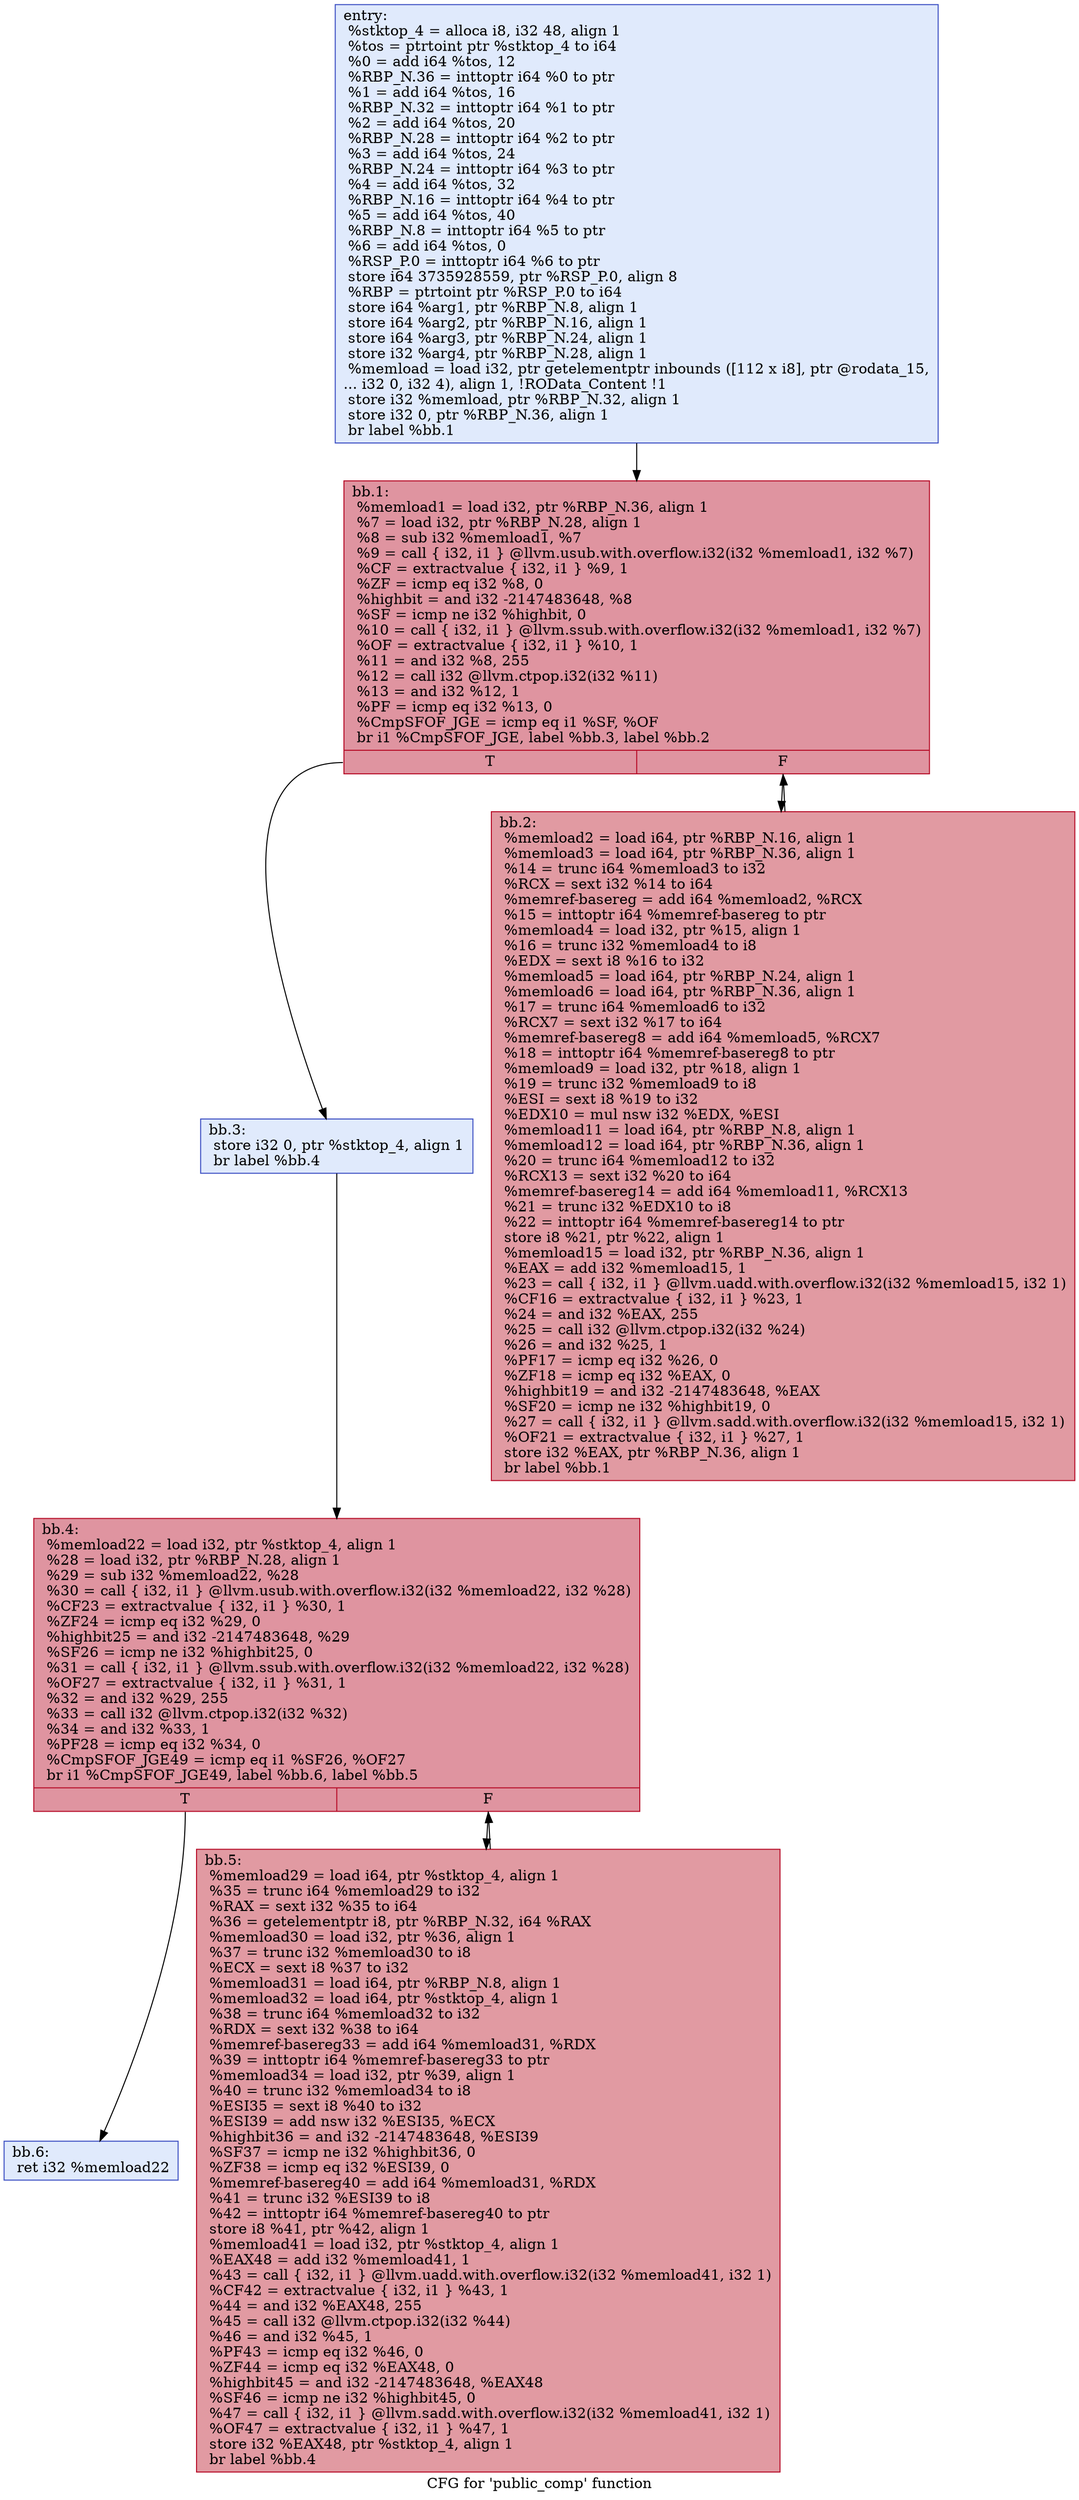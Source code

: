 digraph "CFG for 'public_comp' function" {
	label="CFG for 'public_comp' function";

	Node0x5565e7ba0000 [shape=record,color="#3d50c3ff", style=filled, fillcolor="#b9d0f970",label="{entry:\l  %stktop_4 = alloca i8, i32 48, align 1\l  %tos = ptrtoint ptr %stktop_4 to i64\l  %0 = add i64 %tos, 12\l  %RBP_N.36 = inttoptr i64 %0 to ptr\l  %1 = add i64 %tos, 16\l  %RBP_N.32 = inttoptr i64 %1 to ptr\l  %2 = add i64 %tos, 20\l  %RBP_N.28 = inttoptr i64 %2 to ptr\l  %3 = add i64 %tos, 24\l  %RBP_N.24 = inttoptr i64 %3 to ptr\l  %4 = add i64 %tos, 32\l  %RBP_N.16 = inttoptr i64 %4 to ptr\l  %5 = add i64 %tos, 40\l  %RBP_N.8 = inttoptr i64 %5 to ptr\l  %6 = add i64 %tos, 0\l  %RSP_P.0 = inttoptr i64 %6 to ptr\l  store i64 3735928559, ptr %RSP_P.0, align 8\l  %RBP = ptrtoint ptr %RSP_P.0 to i64\l  store i64 %arg1, ptr %RBP_N.8, align 1\l  store i64 %arg2, ptr %RBP_N.16, align 1\l  store i64 %arg3, ptr %RBP_N.24, align 1\l  store i32 %arg4, ptr %RBP_N.28, align 1\l  %memload = load i32, ptr getelementptr inbounds ([112 x i8], ptr @rodata_15,\l... i32 0, i32 4), align 1, !ROData_Content !1\l  store i32 %memload, ptr %RBP_N.32, align 1\l  store i32 0, ptr %RBP_N.36, align 1\l  br label %bb.1\l}"];
	Node0x5565e7ba0000 -> Node0x5565e7baa960;
	Node0x5565e7baa960 [shape=record,color="#b70d28ff", style=filled, fillcolor="#b70d2870",label="{bb.1:                                             \l  %memload1 = load i32, ptr %RBP_N.36, align 1\l  %7 = load i32, ptr %RBP_N.28, align 1\l  %8 = sub i32 %memload1, %7\l  %9 = call \{ i32, i1 \} @llvm.usub.with.overflow.i32(i32 %memload1, i32 %7)\l  %CF = extractvalue \{ i32, i1 \} %9, 1\l  %ZF = icmp eq i32 %8, 0\l  %highbit = and i32 -2147483648, %8\l  %SF = icmp ne i32 %highbit, 0\l  %10 = call \{ i32, i1 \} @llvm.ssub.with.overflow.i32(i32 %memload1, i32 %7)\l  %OF = extractvalue \{ i32, i1 \} %10, 1\l  %11 = and i32 %8, 255\l  %12 = call i32 @llvm.ctpop.i32(i32 %11)\l  %13 = and i32 %12, 1\l  %PF = icmp eq i32 %13, 0\l  %CmpSFOF_JGE = icmp eq i1 %SF, %OF\l  br i1 %CmpSFOF_JGE, label %bb.3, label %bb.2\l|{<s0>T|<s1>F}}"];
	Node0x5565e7baa960:s0 -> Node0x5565e7bab880;
	Node0x5565e7baa960:s1 -> Node0x5565e7bab8f0;
	Node0x5565e7bab8f0 [shape=record,color="#b70d28ff", style=filled, fillcolor="#bb1b2c70",label="{bb.2:                                             \l  %memload2 = load i64, ptr %RBP_N.16, align 1\l  %memload3 = load i64, ptr %RBP_N.36, align 1\l  %14 = trunc i64 %memload3 to i32\l  %RCX = sext i32 %14 to i64\l  %memref-basereg = add i64 %memload2, %RCX\l  %15 = inttoptr i64 %memref-basereg to ptr\l  %memload4 = load i32, ptr %15, align 1\l  %16 = trunc i32 %memload4 to i8\l  %EDX = sext i8 %16 to i32\l  %memload5 = load i64, ptr %RBP_N.24, align 1\l  %memload6 = load i64, ptr %RBP_N.36, align 1\l  %17 = trunc i64 %memload6 to i32\l  %RCX7 = sext i32 %17 to i64\l  %memref-basereg8 = add i64 %memload5, %RCX7\l  %18 = inttoptr i64 %memref-basereg8 to ptr\l  %memload9 = load i32, ptr %18, align 1\l  %19 = trunc i32 %memload9 to i8\l  %ESI = sext i8 %19 to i32\l  %EDX10 = mul nsw i32 %EDX, %ESI\l  %memload11 = load i64, ptr %RBP_N.8, align 1\l  %memload12 = load i64, ptr %RBP_N.36, align 1\l  %20 = trunc i64 %memload12 to i32\l  %RCX13 = sext i32 %20 to i64\l  %memref-basereg14 = add i64 %memload11, %RCX13\l  %21 = trunc i32 %EDX10 to i8\l  %22 = inttoptr i64 %memref-basereg14 to ptr\l  store i8 %21, ptr %22, align 1\l  %memload15 = load i32, ptr %RBP_N.36, align 1\l  %EAX = add i32 %memload15, 1\l  %23 = call \{ i32, i1 \} @llvm.uadd.with.overflow.i32(i32 %memload15, i32 1)\l  %CF16 = extractvalue \{ i32, i1 \} %23, 1\l  %24 = and i32 %EAX, 255\l  %25 = call i32 @llvm.ctpop.i32(i32 %24)\l  %26 = and i32 %25, 1\l  %PF17 = icmp eq i32 %26, 0\l  %ZF18 = icmp eq i32 %EAX, 0\l  %highbit19 = and i32 -2147483648, %EAX\l  %SF20 = icmp ne i32 %highbit19, 0\l  %27 = call \{ i32, i1 \} @llvm.sadd.with.overflow.i32(i32 %memload15, i32 1)\l  %OF21 = extractvalue \{ i32, i1 \} %27, 1\l  store i32 %EAX, ptr %RBP_N.36, align 1\l  br label %bb.1\l}"];
	Node0x5565e7bab8f0 -> Node0x5565e7baa960;
	Node0x5565e7bab880 [shape=record,color="#3d50c3ff", style=filled, fillcolor="#b9d0f970",label="{bb.3:                                             \l  store i32 0, ptr %stktop_4, align 1\l  br label %bb.4\l}"];
	Node0x5565e7bab880 -> Node0x5565e7badaa0;
	Node0x5565e7badaa0 [shape=record,color="#b70d28ff", style=filled, fillcolor="#b70d2870",label="{bb.4:                                             \l  %memload22 = load i32, ptr %stktop_4, align 1\l  %28 = load i32, ptr %RBP_N.28, align 1\l  %29 = sub i32 %memload22, %28\l  %30 = call \{ i32, i1 \} @llvm.usub.with.overflow.i32(i32 %memload22, i32 %28)\l  %CF23 = extractvalue \{ i32, i1 \} %30, 1\l  %ZF24 = icmp eq i32 %29, 0\l  %highbit25 = and i32 -2147483648, %29\l  %SF26 = icmp ne i32 %highbit25, 0\l  %31 = call \{ i32, i1 \} @llvm.ssub.with.overflow.i32(i32 %memload22, i32 %28)\l  %OF27 = extractvalue \{ i32, i1 \} %31, 1\l  %32 = and i32 %29, 255\l  %33 = call i32 @llvm.ctpop.i32(i32 %32)\l  %34 = and i32 %33, 1\l  %PF28 = icmp eq i32 %34, 0\l  %CmpSFOF_JGE49 = icmp eq i1 %SF26, %OF27\l  br i1 %CmpSFOF_JGE49, label %bb.6, label %bb.5\l|{<s0>T|<s1>F}}"];
	Node0x5565e7badaa0:s0 -> Node0x5565e7bae7d0;
	Node0x5565e7badaa0:s1 -> Node0x5565e7bae840;
	Node0x5565e7bae840 [shape=record,color="#b70d28ff", style=filled, fillcolor="#bb1b2c70",label="{bb.5:                                             \l  %memload29 = load i64, ptr %stktop_4, align 1\l  %35 = trunc i64 %memload29 to i32\l  %RAX = sext i32 %35 to i64\l  %36 = getelementptr i8, ptr %RBP_N.32, i64 %RAX\l  %memload30 = load i32, ptr %36, align 1\l  %37 = trunc i32 %memload30 to i8\l  %ECX = sext i8 %37 to i32\l  %memload31 = load i64, ptr %RBP_N.8, align 1\l  %memload32 = load i64, ptr %stktop_4, align 1\l  %38 = trunc i64 %memload32 to i32\l  %RDX = sext i32 %38 to i64\l  %memref-basereg33 = add i64 %memload31, %RDX\l  %39 = inttoptr i64 %memref-basereg33 to ptr\l  %memload34 = load i32, ptr %39, align 1\l  %40 = trunc i32 %memload34 to i8\l  %ESI35 = sext i8 %40 to i32\l  %ESI39 = add nsw i32 %ESI35, %ECX\l  %highbit36 = and i32 -2147483648, %ESI39\l  %SF37 = icmp ne i32 %highbit36, 0\l  %ZF38 = icmp eq i32 %ESI39, 0\l  %memref-basereg40 = add i64 %memload31, %RDX\l  %41 = trunc i32 %ESI39 to i8\l  %42 = inttoptr i64 %memref-basereg40 to ptr\l  store i8 %41, ptr %42, align 1\l  %memload41 = load i32, ptr %stktop_4, align 1\l  %EAX48 = add i32 %memload41, 1\l  %43 = call \{ i32, i1 \} @llvm.uadd.with.overflow.i32(i32 %memload41, i32 1)\l  %CF42 = extractvalue \{ i32, i1 \} %43, 1\l  %44 = and i32 %EAX48, 255\l  %45 = call i32 @llvm.ctpop.i32(i32 %44)\l  %46 = and i32 %45, 1\l  %PF43 = icmp eq i32 %46, 0\l  %ZF44 = icmp eq i32 %EAX48, 0\l  %highbit45 = and i32 -2147483648, %EAX48\l  %SF46 = icmp ne i32 %highbit45, 0\l  %47 = call \{ i32, i1 \} @llvm.sadd.with.overflow.i32(i32 %memload41, i32 1)\l  %OF47 = extractvalue \{ i32, i1 \} %47, 1\l  store i32 %EAX48, ptr %stktop_4, align 1\l  br label %bb.4\l}"];
	Node0x5565e7bae840 -> Node0x5565e7badaa0;
	Node0x5565e7bae7d0 [shape=record,color="#3d50c3ff", style=filled, fillcolor="#b9d0f970",label="{bb.6:                                             \l  ret i32 %memload22\l}"];
}
